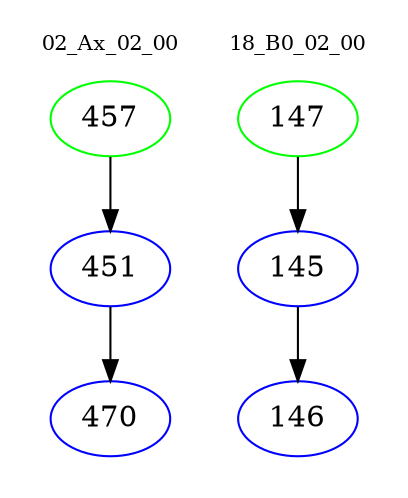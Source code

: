 digraph{
subgraph cluster_0 {
color = white
label = "02_Ax_02_00";
fontsize=10;
T0_457 [label="457", color="green"]
T0_457 -> T0_451 [color="black"]
T0_451 [label="451", color="blue"]
T0_451 -> T0_470 [color="black"]
T0_470 [label="470", color="blue"]
}
subgraph cluster_1 {
color = white
label = "18_B0_02_00";
fontsize=10;
T1_147 [label="147", color="green"]
T1_147 -> T1_145 [color="black"]
T1_145 [label="145", color="blue"]
T1_145 -> T1_146 [color="black"]
T1_146 [label="146", color="blue"]
}
}
